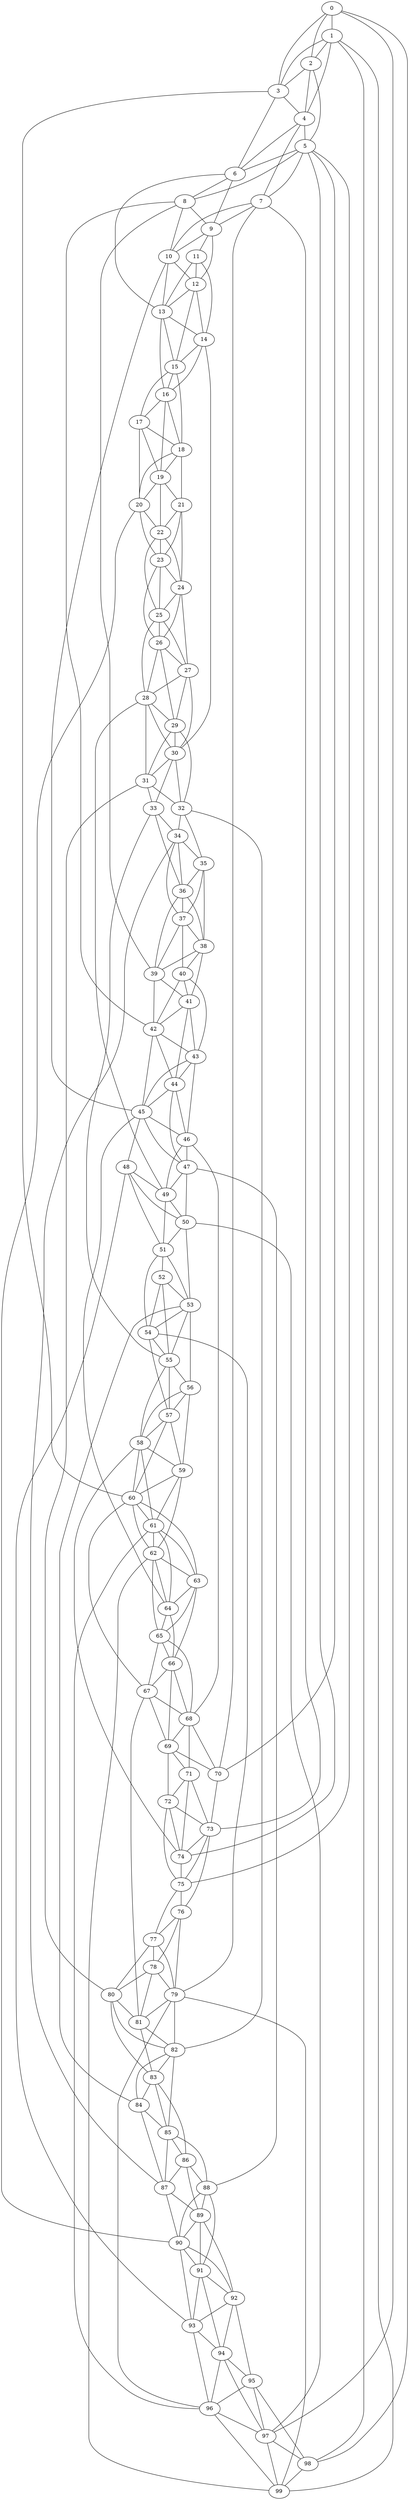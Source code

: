 strict graph "watts_strogatz_graph(100,6,0.1)" {
0;
1;
2;
3;
4;
5;
6;
7;
8;
9;
10;
11;
12;
13;
14;
15;
16;
17;
18;
19;
20;
21;
22;
23;
24;
25;
26;
27;
28;
29;
30;
31;
32;
33;
34;
35;
36;
37;
38;
39;
40;
41;
42;
43;
44;
45;
46;
47;
48;
49;
50;
51;
52;
53;
54;
55;
56;
57;
58;
59;
60;
61;
62;
63;
64;
65;
66;
67;
68;
69;
70;
71;
72;
73;
74;
75;
76;
77;
78;
79;
80;
81;
82;
83;
84;
85;
86;
87;
88;
89;
90;
91;
92;
93;
94;
95;
96;
97;
98;
99;
0 -- 1  [is_available=True, prob="0.0774251077008"];
0 -- 2  [is_available=True, prob="0.649557548522"];
0 -- 3  [is_available=True, prob="0.95706930437"];
0 -- 97  [is_available=True, prob="1.0"];
0 -- 98  [is_available=True, prob="1.0"];
1 -- 2  [is_available=True, prob="0.153352451156"];
1 -- 99  [is_available=True, prob="1.0"];
1 -- 4  [is_available=True, prob="1.0"];
1 -- 98  [is_available=True, prob="0.0720252519847"];
1 -- 3  [is_available=True, prob="0.531623717309"];
2 -- 3  [is_available=True, prob="0.689913777003"];
2 -- 4  [is_available=True, prob="1.0"];
2 -- 5  [is_available=True, prob="0.688500412325"];
3 -- 4  [is_available=True, prob="1.0"];
3 -- 6  [is_available=True, prob="1.0"];
3 -- 60  [is_available=True, prob="1.0"];
4 -- 5  [is_available=True, prob="0.6746578277"];
4 -- 6  [is_available=True, prob="0.533990052658"];
4 -- 7  [is_available=True, prob="0.688776139295"];
5 -- 70  [is_available=True, prob="0.827256439461"];
5 -- 6  [is_available=True, prob="1.0"];
5 -- 7  [is_available=True, prob="0.40229973261"];
5 -- 8  [is_available=True, prob="1.0"];
5 -- 74  [is_available=True, prob="0.101321527844"];
5 -- 75  [is_available=True, prob="0.28536331623"];
6 -- 8  [is_available=True, prob="0.887254755173"];
6 -- 9  [is_available=True, prob="0.662420943432"];
6 -- 13  [is_available=True, prob="0.0955378491907"];
7 -- 70  [is_available=True, prob="0.1414514573"];
7 -- 9  [is_available=True, prob="0.582280988673"];
7 -- 10  [is_available=True, prob="1.0"];
7 -- 73  [is_available=True, prob="0.541322024716"];
8 -- 39  [is_available=True, prob="0.465146018625"];
8 -- 9  [is_available=True, prob="1.0"];
8 -- 10  [is_available=True, prob="1.0"];
8 -- 42  [is_available=True, prob="0.854944828706"];
9 -- 10  [is_available=True, prob="0.0551096529996"];
9 -- 11  [is_available=True, prob="0.0564325670575"];
9 -- 12  [is_available=True, prob="0.962065983515"];
10 -- 12  [is_available=True, prob="0.523845011309"];
10 -- 13  [is_available=True, prob="0.669875072505"];
10 -- 45  [is_available=True, prob="1.0"];
11 -- 12  [is_available=True, prob="1.0"];
11 -- 13  [is_available=True, prob="1.0"];
11 -- 14  [is_available=True, prob="0.550569547566"];
12 -- 13  [is_available=True, prob="1.0"];
12 -- 14  [is_available=True, prob="0.487557889648"];
12 -- 15  [is_available=True, prob="0.842158007992"];
13 -- 14  [is_available=True, prob="1.0"];
13 -- 15  [is_available=True, prob="0.271282637953"];
13 -- 16  [is_available=True, prob="0.422144910227"];
14 -- 15  [is_available=True, prob="0.787467661765"];
14 -- 16  [is_available=True, prob="0.469582505943"];
14 -- 30  [is_available=True, prob="1.0"];
15 -- 16  [is_available=True, prob="0.057933003844"];
15 -- 17  [is_available=True, prob="1.0"];
15 -- 18  [is_available=True, prob="0.830358909306"];
16 -- 17  [is_available=True, prob="1.0"];
16 -- 18  [is_available=True, prob="0.28708207793"];
16 -- 19  [is_available=True, prob="0.730130042081"];
17 -- 18  [is_available=True, prob="0.231744606401"];
17 -- 19  [is_available=True, prob="0.279637796322"];
17 -- 20  [is_available=True, prob="0.456260722393"];
18 -- 19  [is_available=True, prob="0.854939650704"];
18 -- 20  [is_available=True, prob="1.0"];
18 -- 21  [is_available=True, prob="0.520597410743"];
19 -- 20  [is_available=True, prob="0.577472864907"];
19 -- 21  [is_available=True, prob="0.617682485716"];
19 -- 22  [is_available=True, prob="0.433932104195"];
20 -- 22  [is_available=True, prob="0.278231854695"];
20 -- 23  [is_available=True, prob="0.722512360546"];
20 -- 90  [is_available=True, prob="0.899977996174"];
21 -- 22  [is_available=True, prob="0.685976143393"];
21 -- 23  [is_available=True, prob="1.0"];
21 -- 24  [is_available=True, prob="0.68827274489"];
22 -- 23  [is_available=True, prob="1.0"];
22 -- 24  [is_available=True, prob="0.0232918093581"];
22 -- 25  [is_available=True, prob="0.162605369494"];
23 -- 24  [is_available=True, prob="0.827754254145"];
23 -- 25  [is_available=True, prob="0.942452775695"];
23 -- 26  [is_available=True, prob="1.0"];
24 -- 25  [is_available=True, prob="0.0409529240101"];
24 -- 26  [is_available=True, prob="1.0"];
24 -- 27  [is_available=True, prob="1.0"];
25 -- 26  [is_available=True, prob="0.105379492881"];
25 -- 27  [is_available=True, prob="0.60234049537"];
25 -- 28  [is_available=True, prob="0.323543701257"];
26 -- 27  [is_available=True, prob="0.291268383004"];
26 -- 28  [is_available=True, prob="0.737526788303"];
26 -- 29  [is_available=True, prob="1.0"];
27 -- 28  [is_available=True, prob="0.566196837744"];
27 -- 29  [is_available=True, prob="0.736568479697"];
27 -- 30  [is_available=True, prob="0.922425535909"];
28 -- 49  [is_available=True, prob="0.493333447991"];
28 -- 29  [is_available=True, prob="0.368541090042"];
28 -- 30  [is_available=True, prob="1.0"];
28 -- 31  [is_available=True, prob="0.746074020314"];
29 -- 32  [is_available=True, prob="1.0"];
29 -- 30  [is_available=True, prob="0.0227318029517"];
29 -- 31  [is_available=True, prob="0.791161959137"];
30 -- 32  [is_available=True, prob="0.838818374193"];
30 -- 33  [is_available=True, prob="0.802458990321"];
30 -- 31  [is_available=True, prob="1.0"];
31 -- 32  [is_available=True, prob="1.0"];
31 -- 33  [is_available=True, prob="1.0"];
31 -- 80  [is_available=True, prob="1.0"];
32 -- 34  [is_available=True, prob="0.0609889121313"];
32 -- 35  [is_available=True, prob="0.842158236821"];
32 -- 82  [is_available=True, prob="0.759050883218"];
33 -- 34  [is_available=True, prob="0.0476355352932"];
33 -- 36  [is_available=True, prob="0.48698449464"];
33 -- 55  [is_available=True, prob="0.650824255613"];
34 -- 35  [is_available=True, prob="1.0"];
34 -- 36  [is_available=True, prob="0.365132323547"];
34 -- 37  [is_available=True, prob="0.267360394112"];
34 -- 87  [is_available=True, prob="0.967308303007"];
35 -- 36  [is_available=True, prob="0.790932745035"];
35 -- 37  [is_available=True, prob="1.0"];
35 -- 38  [is_available=True, prob="0.53013983317"];
36 -- 37  [is_available=True, prob="0.678464158371"];
36 -- 38  [is_available=True, prob="1.0"];
36 -- 39  [is_available=True, prob="0.790425147307"];
37 -- 38  [is_available=True, prob="1.0"];
37 -- 39  [is_available=True, prob="1.0"];
37 -- 40  [is_available=True, prob="0.768805829825"];
38 -- 39  [is_available=True, prob="0.798673497102"];
38 -- 40  [is_available=True, prob="0.0827378480129"];
38 -- 41  [is_available=True, prob="0.938994067158"];
39 -- 41  [is_available=True, prob="0.254444838335"];
39 -- 42  [is_available=True, prob="0.770400533034"];
40 -- 41  [is_available=True, prob="0.139808379846"];
40 -- 42  [is_available=True, prob="0.564833263474"];
40 -- 43  [is_available=True, prob="0.173744774392"];
41 -- 42  [is_available=True, prob="0.394251262719"];
41 -- 43  [is_available=True, prob="0.00482276463176"];
41 -- 44  [is_available=True, prob="0.950976638774"];
42 -- 43  [is_available=True, prob="0.742225234805"];
42 -- 44  [is_available=True, prob="0.998514555912"];
42 -- 45  [is_available=True, prob="0.460838939228"];
43 -- 44  [is_available=True, prob="0.801836083834"];
43 -- 45  [is_available=True, prob="0.420719377236"];
43 -- 46  [is_available=True, prob="0.391570745383"];
44 -- 45  [is_available=True, prob="1.0"];
44 -- 46  [is_available=True, prob="1.0"];
44 -- 47  [is_available=True, prob="1.0"];
45 -- 64  [is_available=True, prob="0.48048853769"];
45 -- 46  [is_available=True, prob="1.0"];
45 -- 47  [is_available=True, prob="1.0"];
45 -- 48  [is_available=True, prob="1.0"];
46 -- 68  [is_available=True, prob="0.868309813179"];
46 -- 47  [is_available=True, prob="0.810557607268"];
46 -- 49  [is_available=True, prob="0.588751582761"];
47 -- 49  [is_available=True, prob="0.777628212408"];
47 -- 50  [is_available=True, prob="0.462893625089"];
47 -- 88  [is_available=True, prob="0.98352952281"];
48 -- 49  [is_available=True, prob="0.169224792245"];
48 -- 50  [is_available=True, prob="0.331815516912"];
48 -- 51  [is_available=True, prob="1.0"];
48 -- 93  [is_available=True, prob="0.873556196529"];
49 -- 50  [is_available=True, prob="1.0"];
49 -- 51  [is_available=True, prob="0.576100449563"];
50 -- 97  [is_available=True, prob="1.0"];
50 -- 51  [is_available=True, prob="0.790836441759"];
50 -- 53  [is_available=True, prob="0.268837681908"];
51 -- 52  [is_available=True, prob="0.717293597042"];
51 -- 53  [is_available=True, prob="1.0"];
51 -- 54  [is_available=True, prob="1.0"];
52 -- 53  [is_available=True, prob="1.0"];
52 -- 54  [is_available=True, prob="0.0223958894127"];
52 -- 55  [is_available=True, prob="0.518828149062"];
53 -- 54  [is_available=True, prob="1.0"];
53 -- 55  [is_available=True, prob="0.728968966248"];
53 -- 56  [is_available=True, prob="0.87135078088"];
53 -- 84  [is_available=True, prob="0.127952204735"];
54 -- 79  [is_available=True, prob="0.621216090968"];
54 -- 55  [is_available=True, prob="0.218963348152"];
54 -- 57  [is_available=True, prob="0.138411239202"];
55 -- 56  [is_available=True, prob="0.0690950430729"];
55 -- 57  [is_available=True, prob="1.0"];
55 -- 58  [is_available=True, prob="0.957653654072"];
56 -- 57  [is_available=True, prob="1.0"];
56 -- 58  [is_available=True, prob="0.913879521476"];
56 -- 59  [is_available=True, prob="0.745678909899"];
57 -- 58  [is_available=True, prob="0.815756072387"];
57 -- 59  [is_available=True, prob="1.0"];
57 -- 60  [is_available=True, prob="0.934139515795"];
58 -- 74  [is_available=True, prob="0.877093277612"];
58 -- 59  [is_available=True, prob="1.0"];
58 -- 60  [is_available=True, prob="0.637869090088"];
58 -- 61  [is_available=True, prob="0.190892852935"];
59 -- 60  [is_available=True, prob="0.306710638678"];
59 -- 61  [is_available=True, prob="1.0"];
59 -- 62  [is_available=True, prob="0.00394579460605"];
60 -- 67  [is_available=True, prob="1.0"];
60 -- 61  [is_available=True, prob="0.956832982316"];
60 -- 62  [is_available=True, prob="1.0"];
60 -- 63  [is_available=True, prob="0.867203922935"];
61 -- 64  [is_available=True, prob="0.911914365298"];
61 -- 96  [is_available=True, prob="1.0"];
61 -- 62  [is_available=True, prob="0.429806127798"];
61 -- 63  [is_available=True, prob="0.24808897849"];
62 -- 64  [is_available=True, prob="0.192598953115"];
62 -- 65  [is_available=True, prob="0.272624705358"];
62 -- 99  [is_available=True, prob="1.0"];
62 -- 63  [is_available=True, prob="0.454482415661"];
63 -- 64  [is_available=True, prob="0.4344712684"];
63 -- 65  [is_available=True, prob="0.893272213293"];
63 -- 66  [is_available=True, prob="0.58060098228"];
64 -- 65  [is_available=True, prob="0.623942265874"];
64 -- 66  [is_available=True, prob="0.617772598776"];
65 -- 66  [is_available=True, prob="0.846086908697"];
65 -- 67  [is_available=True, prob="0.408844066933"];
65 -- 68  [is_available=True, prob="0.845012630208"];
66 -- 67  [is_available=True, prob="0.91130951024"];
66 -- 68  [is_available=True, prob="1.0"];
66 -- 69  [is_available=True, prob="0.953080561405"];
67 -- 68  [is_available=True, prob="0.894154304217"];
67 -- 69  [is_available=True, prob="0.19927675708"];
67 -- 81  [is_available=True, prob="0.498164498796"];
68 -- 69  [is_available=True, prob="0.525801109415"];
68 -- 70  [is_available=True, prob="0.356467034512"];
68 -- 71  [is_available=True, prob="1.0"];
69 -- 70  [is_available=True, prob="1.0"];
69 -- 71  [is_available=True, prob="0.249418463663"];
69 -- 72  [is_available=True, prob="1.0"];
70 -- 73  [is_available=True, prob="0.924403873325"];
71 -- 72  [is_available=True, prob="0.0730067342401"];
71 -- 73  [is_available=True, prob="1.0"];
71 -- 74  [is_available=True, prob="0.380472227564"];
72 -- 73  [is_available=True, prob="1.0"];
72 -- 74  [is_available=True, prob="0.483820292023"];
72 -- 75  [is_available=True, prob="0.0180530415289"];
73 -- 74  [is_available=True, prob="0.550662140957"];
73 -- 75  [is_available=True, prob="1.0"];
73 -- 76  [is_available=True, prob="1.0"];
74 -- 75  [is_available=True, prob="0.650587587119"];
75 -- 76  [is_available=True, prob="0.0237561604282"];
75 -- 77  [is_available=True, prob="0.695632712263"];
76 -- 77  [is_available=True, prob="1.0"];
76 -- 78  [is_available=True, prob="1.0"];
76 -- 79  [is_available=True, prob="0.27960930337"];
77 -- 78  [is_available=True, prob="0.623397279989"];
77 -- 79  [is_available=True, prob="1.0"];
77 -- 80  [is_available=True, prob="0.765986746842"];
78 -- 79  [is_available=True, prob="0.2112367252"];
78 -- 80  [is_available=True, prob="1.0"];
78 -- 81  [is_available=True, prob="0.624378360791"];
79 -- 96  [is_available=True, prob="0.440735295672"];
79 -- 99  [is_available=True, prob="0.107648622485"];
79 -- 81  [is_available=True, prob="0.0857085730723"];
79 -- 82  [is_available=True, prob="1.0"];
80 -- 81  [is_available=True, prob="0.851588121849"];
80 -- 82  [is_available=True, prob="0.517234794746"];
80 -- 83  [is_available=True, prob="0.0998499127325"];
81 -- 82  [is_available=True, prob="0.218737003739"];
81 -- 83  [is_available=True, prob="1.0"];
82 -- 83  [is_available=True, prob="0.368900923478"];
82 -- 84  [is_available=True, prob="1.0"];
82 -- 85  [is_available=True, prob="0.921114331779"];
83 -- 84  [is_available=True, prob="0.124405887213"];
83 -- 85  [is_available=True, prob="1.0"];
83 -- 86  [is_available=True, prob="0.535203072487"];
84 -- 85  [is_available=True, prob="1.0"];
84 -- 87  [is_available=True, prob="0.958618589259"];
85 -- 86  [is_available=True, prob="1.0"];
85 -- 87  [is_available=True, prob="0.965930199498"];
85 -- 88  [is_available=True, prob="0.0859926408242"];
86 -- 87  [is_available=True, prob="0.551201157837"];
86 -- 88  [is_available=True, prob="0.606219789327"];
86 -- 89  [is_available=True, prob="0.962865533555"];
87 -- 89  [is_available=True, prob="1.0"];
87 -- 90  [is_available=True, prob="1.0"];
88 -- 89  [is_available=True, prob="0.189487977359"];
88 -- 90  [is_available=True, prob="0.523074840209"];
88 -- 91  [is_available=True, prob="0.151137640541"];
89 -- 90  [is_available=True, prob="1.0"];
89 -- 91  [is_available=True, prob="0.386172410238"];
89 -- 92  [is_available=True, prob="0.455830862617"];
90 -- 91  [is_available=True, prob="1.0"];
90 -- 92  [is_available=True, prob="1.0"];
90 -- 93  [is_available=True, prob="1.0"];
91 -- 92  [is_available=True, prob="0.490963211282"];
91 -- 93  [is_available=True, prob="0.712020492476"];
91 -- 94  [is_available=True, prob="0.378206543829"];
92 -- 93  [is_available=True, prob="0.393432325398"];
92 -- 94  [is_available=True, prob="0.358012498506"];
92 -- 95  [is_available=True, prob="0.222510512728"];
93 -- 96  [is_available=True, prob="0.0431291577154"];
93 -- 94  [is_available=True, prob="1.0"];
94 -- 96  [is_available=True, prob="0.546883949765"];
94 -- 97  [is_available=True, prob="0.699990878518"];
94 -- 95  [is_available=True, prob="0.780167833526"];
95 -- 96  [is_available=True, prob="0.943081483658"];
95 -- 97  [is_available=True, prob="1.0"];
95 -- 98  [is_available=True, prob="0.999095689477"];
96 -- 97  [is_available=True, prob="0.0981937493398"];
96 -- 99  [is_available=True, prob="0.105256996721"];
97 -- 98  [is_available=True, prob="1.0"];
97 -- 99  [is_available=True, prob="0.167945327527"];
98 -- 99  [is_available=True, prob="0.111870008306"];
}
